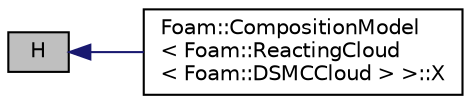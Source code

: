 digraph "H"
{
  bgcolor="transparent";
  edge [fontname="Helvetica",fontsize="10",labelfontname="Helvetica",labelfontsize="10"];
  node [fontname="Helvetica",fontsize="10",shape=record];
  rankdir="LR";
  Node107 [label="H",height=0.2,width=0.4,color="black", fillcolor="grey75", style="filled", fontcolor="black"];
  Node107 -> Node108 [dir="back",color="midnightblue",fontsize="10",style="solid",fontname="Helvetica"];
  Node108 [label="Foam::CompositionModel\l\< Foam::ReactingCloud\l\< Foam::DSMCCloud \> \>::X",height=0.2,width=0.4,color="black",URL="$a24933.html#a0fee57b304872d1e533de61aaeb65ccb",tooltip="Return the list of phase phaseI volume fractions fractions. "];
}
